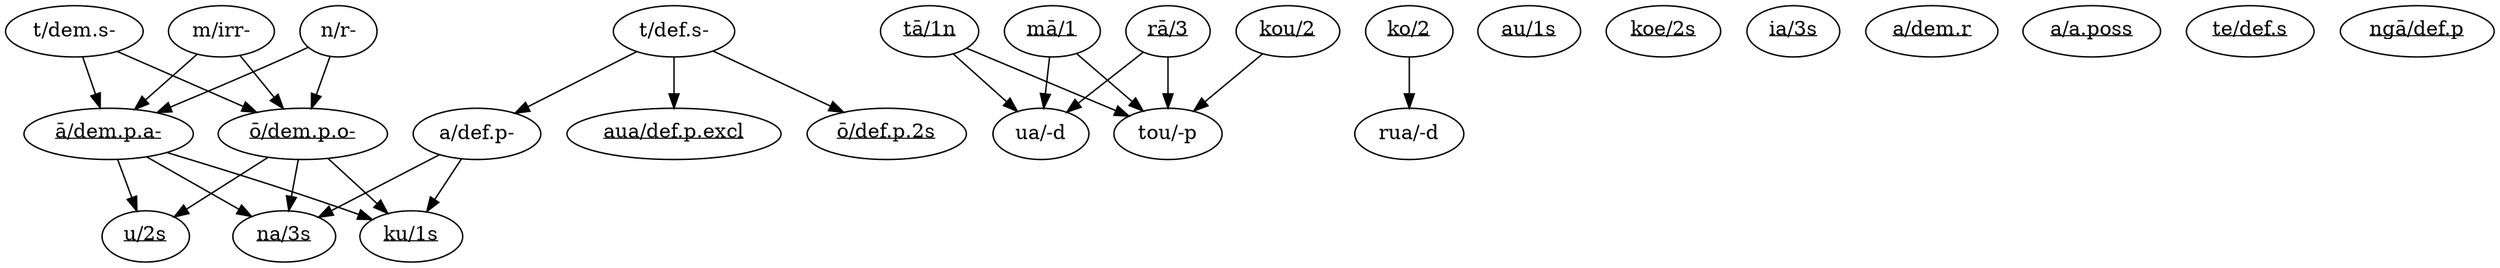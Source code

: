 digraph G {
n0 [label=<<u>ā/dem.p.a-</u>>];
n1 [label=<<u>ku/1s</u>>];
n2 [label=<<u>u/2s</u>>];
n3 [label=<<u>na/3s</u>>];
n4 [label=<<u>ō/dem.p.o-</u>>];
n5 [label="t/dem.s-"];
n6 [label="ua/-d"];
n7 [label=<<u>tā/1n</u>>];
n8 [label=<<u>mā/1</u>>];
n9 [label=<<u>rā/3</u>>];
n10 [label="rua/-d"];
n11 [label=<<u>ko/2</u>>];
n12 [label="tou/-p"];
n13 [label=<<u>kou/2</u>>];
n14 [label=<<u>au/1s</u>>];
n15 [label=<<u>koe/2s</u>>];
n16 [label=<<u>ia/3s</u>>];
n17 [label=<<u>a/dem.r</u>>];
n18 [label="m/irr-"];
n19 [label="n/r-"];
n20 [label=<<u>a/a.poss</u>>];
n21 [label="a/def.p-"];
n22 [label=<<u>te/def.s</u>>];
n23 [label=<<u>ngā/def.p</u>>];
n24 [label=<<u>aua/def.p.excl</u>>];
n25 [label=<<u>ō/def.p.2s</u>>];
n26 [label="t/def.s-"];
n0 -> n1;
n0 -> n2;
n0 -> n3;
n4 -> n1;
n4 -> n2;
n4 -> n3;
n5 -> n0;
n5 -> n4;
n7 -> n6;
n8 -> n6;
n9 -> n6;
n11 -> n10;
n7 -> n12;
n8 -> n12;
n13 -> n12;
n9 -> n12;
n18 -> n0;
n18 -> n4;
n19 -> n0;
n19 -> n4;
n21 -> n1;
n21 -> n3;
n26 -> n24;
n26 -> n25;
n26 -> n21;
}
